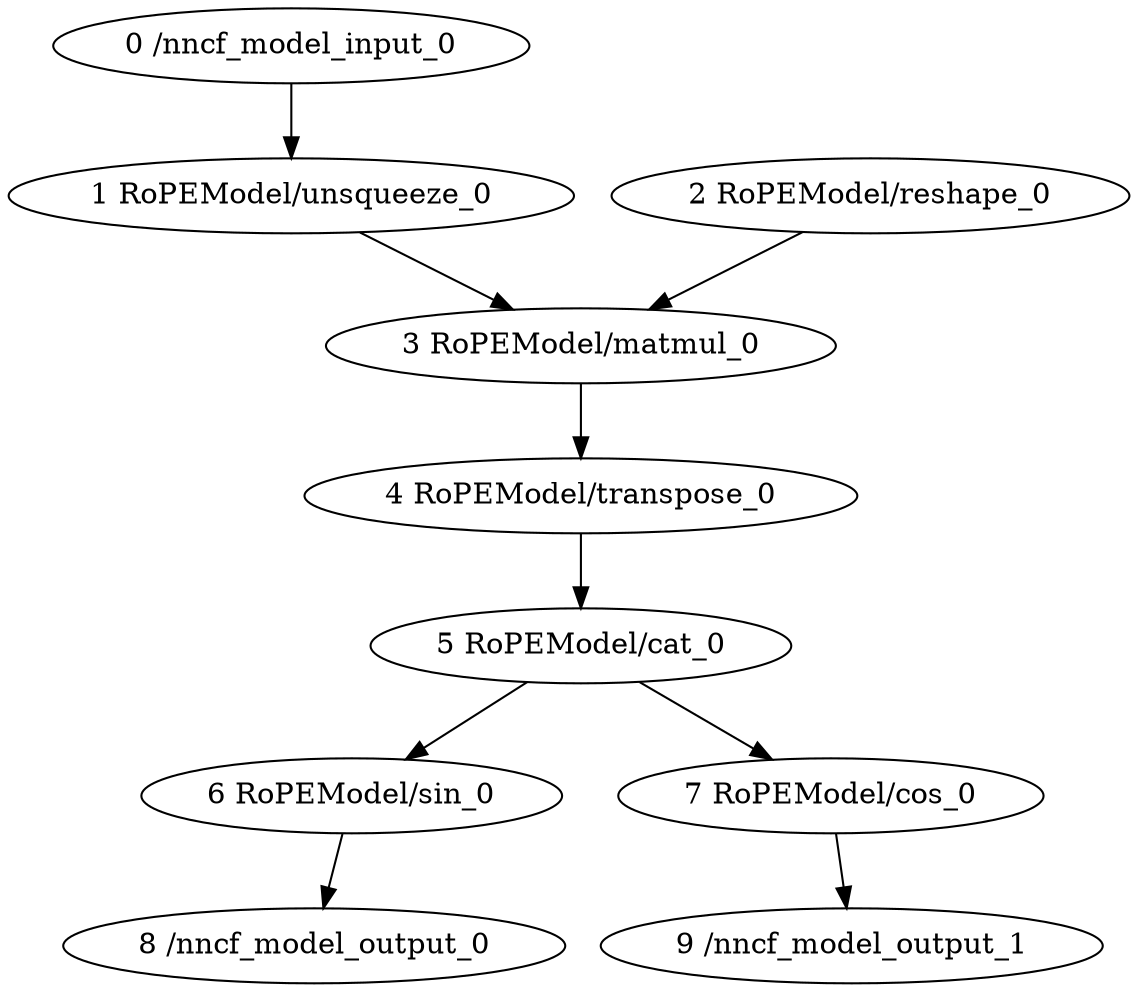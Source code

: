 strict digraph  {
"0 /nncf_model_input_0" [id=0, type=nncf_model_input];
"1 RoPEModel/unsqueeze_0" [id=1, type=unsqueeze];
"2 RoPEModel/reshape_0" [id=2, type=reshape];
"3 RoPEModel/matmul_0" [id=3, type=matmul];
"4 RoPEModel/transpose_0" [id=4, type=transpose];
"5 RoPEModel/cat_0" [id=5, type=cat];
"6 RoPEModel/sin_0" [id=6, type=sin];
"7 RoPEModel/cos_0" [id=7, type=cos];
"8 /nncf_model_output_0" [id=8, type=nncf_model_output];
"9 /nncf_model_output_1" [id=9, type=nncf_model_output];
"0 /nncf_model_input_0" -> "1 RoPEModel/unsqueeze_0";
"1 RoPEModel/unsqueeze_0" -> "3 RoPEModel/matmul_0";
"2 RoPEModel/reshape_0" -> "3 RoPEModel/matmul_0";
"3 RoPEModel/matmul_0" -> "4 RoPEModel/transpose_0";
"4 RoPEModel/transpose_0" -> "5 RoPEModel/cat_0";
"5 RoPEModel/cat_0" -> "6 RoPEModel/sin_0";
"5 RoPEModel/cat_0" -> "7 RoPEModel/cos_0";
"6 RoPEModel/sin_0" -> "8 /nncf_model_output_0";
"7 RoPEModel/cos_0" -> "9 /nncf_model_output_1";
}
